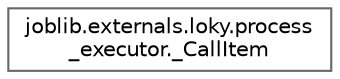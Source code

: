 digraph "Graphical Class Hierarchy"
{
 // LATEX_PDF_SIZE
  bgcolor="transparent";
  edge [fontname=Helvetica,fontsize=10,labelfontname=Helvetica,labelfontsize=10];
  node [fontname=Helvetica,fontsize=10,shape=box,height=0.2,width=0.4];
  rankdir="LR";
  Node0 [id="Node000000",label="joblib.externals.loky.process\l_executor._CallItem",height=0.2,width=0.4,color="grey40", fillcolor="white", style="filled",URL="$dd/d81/classjoblib_1_1externals_1_1loky_1_1process__executor_1_1__CallItem.html",tooltip=" "];
}
